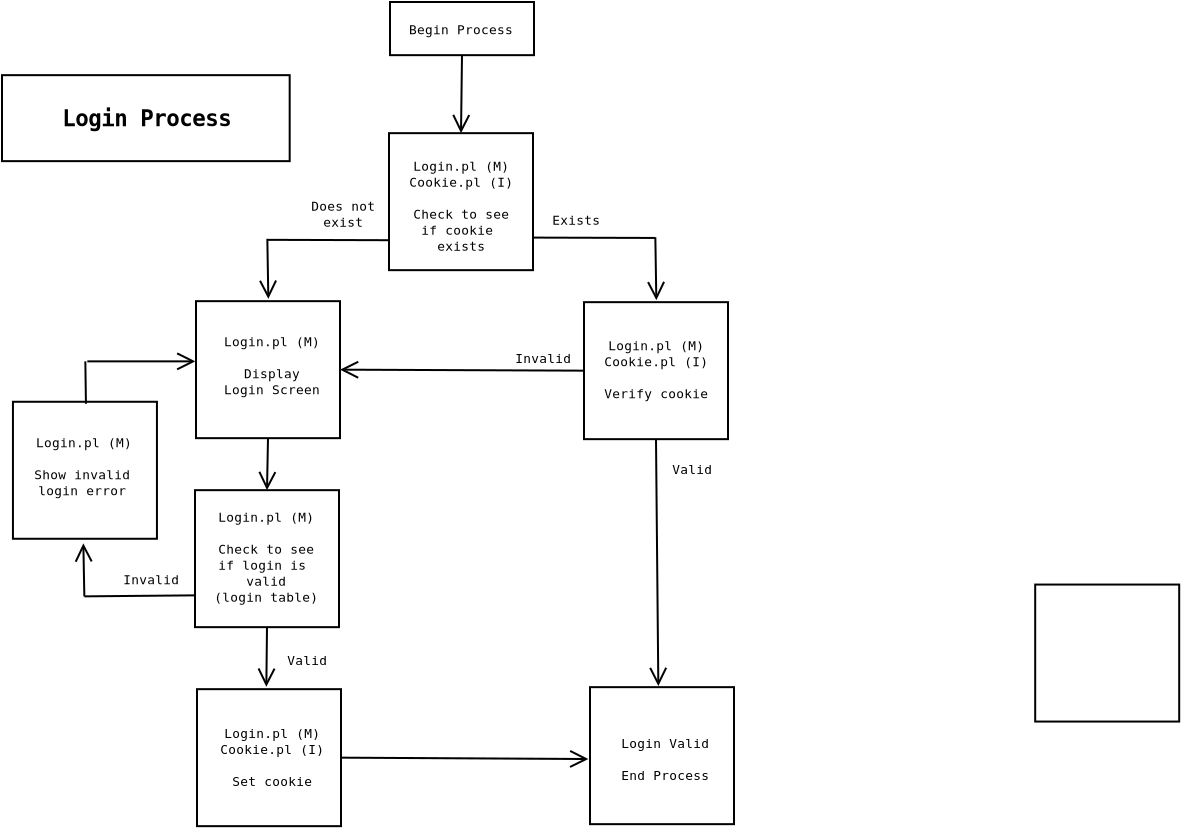 <?xml version="1.0"?>
<diagram xmlns:dia="http://www.lysator.liu.se/~alla/dia/">
  <diagramdata>
    <attribute name="background">
      <color val="#ffffff"/>
    </attribute>
    <attribute name="paper">
      <composite type="paper">
        <attribute name="name">
          <string>#A4#</string>
        </attribute>
        <attribute name="tmargin">
          <real val="2.82"/>
        </attribute>
        <attribute name="bmargin">
          <real val="2.82"/>
        </attribute>
        <attribute name="lmargin">
          <real val="2.82"/>
        </attribute>
        <attribute name="rmargin">
          <real val="2.82"/>
        </attribute>
        <attribute name="is_portrait">
          <boolean val="true"/>
        </attribute>
        <attribute name="scaling">
          <real val="1"/>
        </attribute>
        <attribute name="fitto">
          <boolean val="false"/>
        </attribute>
      </composite>
    </attribute>
    <attribute name="grid">
      <composite type="grid">
        <attribute name="width_x">
          <real val="1"/>
        </attribute>
        <attribute name="width_y">
          <real val="1"/>
        </attribute>
        <attribute name="visible_x">
          <int val="1"/>
        </attribute>
        <attribute name="visible_y">
          <int val="1"/>
        </attribute>
      </composite>
    </attribute>
    <attribute name="guides">
      <composite type="guides">
        <attribute name="hguides"/>
        <attribute name="vguides"/>
      </composite>
    </attribute>
  </diagramdata>
  <layer name="Background" visible="true">
    <object type="Standard - Box" version="0" id="O0">
      <attribute name="obj_pos">
        <point val="2.81,-35.18"/>
      </attribute>
      <attribute name="obj_bb">
        <rectangle val="2.76,-35.23;10.06,-28.28"/>
      </attribute>
      <attribute name="elem_corner">
        <point val="2.81,-35.18"/>
      </attribute>
      <attribute name="elem_width">
        <real val="7.2"/>
      </attribute>
      <attribute name="elem_height">
        <real val="6.85"/>
      </attribute>
      <attribute name="show_background">
        <boolean val="true"/>
      </attribute>
    </object>
    <group>
      <group>
        <group>
          <object type="Standard - Box" version="0" id="O1">
            <attribute name="obj_pos">
              <point val="-48.303,-44.32"/>
            </attribute>
            <attribute name="obj_bb">
              <rectangle val="-48.353,-44.37;-41.053,-37.42"/>
            </attribute>
            <attribute name="elem_corner">
              <point val="-48.303,-44.32"/>
            </attribute>
            <attribute name="elem_width">
              <real val="7.2"/>
            </attribute>
            <attribute name="elem_height">
              <real val="6.85"/>
            </attribute>
            <attribute name="show_background">
              <boolean val="true"/>
            </attribute>
          </object>
          <object type="Standard - Text" version="0" id="O2">
            <attribute name="obj_pos">
              <point val="-44.833,-42.04"/>
            </attribute>
            <attribute name="obj_bb">
              <rectangle val="-47.842,-42.634;-41.824,-39.434"/>
            </attribute>
            <attribute name="text">
              <composite type="text">
                <attribute name="string">
                  <string>#Login.pl (M)

Show invalid
login error#</string>
                </attribute>
                <attribute name="font">
                  <font name="Courier"/>
                </attribute>
                <attribute name="height">
                  <real val="0.8"/>
                </attribute>
                <attribute name="pos">
                  <point val="-44.833,-42.04"/>
                </attribute>
                <attribute name="color">
                  <color val="#000000"/>
                </attribute>
                <attribute name="alignment">
                  <enum val="1"/>
                </attribute>
              </composite>
            </attribute>
          </object>
        </group>
        <group>
          <group>
            <group>
              <object type="Standard - Line" version="0" id="O3">
                <attribute name="obj_pos">
                  <point val="-16.203,-52.511"/>
                </attribute>
                <attribute name="obj_bb">
                  <rectangle val="-22.353,-52.578;-16.153,-52.461"/>
                </attribute>
                <attribute name="conn_endpoints">
                  <point val="-16.203,-52.511"/>
                  <point val="-22.303,-52.528"/>
                </attribute>
                <attribute name="numcp">
                  <int val="1"/>
                </attribute>
              </object>
              <object type="Standard - Line" version="0" id="O4">
                <attribute name="obj_pos">
                  <point val="-16.183,-52.548"/>
                </attribute>
                <attribute name="obj_bb">
                  <rectangle val="-17.033,-53.398;-15.283,-48.548"/>
                </attribute>
                <attribute name="conn_endpoints">
                  <point val="-16.183,-52.548"/>
                  <point val="-16.133,-49.398"/>
                </attribute>
                <attribute name="numcp">
                  <int val="1"/>
                </attribute>
                <attribute name="end_arrow">
                  <enum val="1"/>
                </attribute>
                <attribute name="end_arrow_length">
                  <real val="0.8"/>
                </attribute>
                <attribute name="end_arrow_width">
                  <real val="0.8"/>
                </attribute>
              </object>
            </group>
            <group>
              <object type="Standard - Line" version="0" id="O5">
                <attribute name="obj_pos">
                  <point val="-29.483,-52.398"/>
                </attribute>
                <attribute name="obj_bb">
                  <rectangle val="-35.633,-52.465;-29.433,-52.348"/>
                </attribute>
                <attribute name="conn_endpoints">
                  <point val="-29.483,-52.398"/>
                  <point val="-35.583,-52.416"/>
                </attribute>
                <attribute name="numcp">
                  <int val="1"/>
                </attribute>
              </object>
              <object type="Standard - Line" version="0" id="O6">
                <attribute name="obj_pos">
                  <point val="-35.583,-52.465"/>
                </attribute>
                <attribute name="obj_bb">
                  <rectangle val="-36.433,-53.316;-34.683,-48.615"/>
                </attribute>
                <attribute name="conn_endpoints">
                  <point val="-35.583,-52.465"/>
                  <point val="-35.533,-49.465"/>
                </attribute>
                <attribute name="numcp">
                  <int val="1"/>
                </attribute>
                <attribute name="end_arrow">
                  <enum val="1"/>
                </attribute>
                <attribute name="end_arrow_length">
                  <real val="0.8"/>
                </attribute>
                <attribute name="end_arrow_width">
                  <real val="0.8"/>
                </attribute>
              </object>
            </group>
            <object type="Standard - Text" version="0" id="O7">
              <attribute name="obj_pos">
                <point val="-20.133,-53.17"/>
              </attribute>
              <attribute name="obj_bb">
                <rectangle val="-21.687,-53.764;-18.579,-52.964"/>
              </attribute>
              <attribute name="text">
                <composite type="text">
                  <attribute name="string">
                    <string>#Exists#</string>
                  </attribute>
                  <attribute name="font">
                    <font name="Courier"/>
                  </attribute>
                  <attribute name="height">
                    <real val="0.8"/>
                  </attribute>
                  <attribute name="pos">
                    <point val="-20.133,-53.17"/>
                  </attribute>
                  <attribute name="color">
                    <color val="#000000"/>
                  </attribute>
                  <attribute name="alignment">
                    <enum val="1"/>
                  </attribute>
                </composite>
              </attribute>
            </object>
            <object type="Standard - Text" version="0" id="O8">
              <attribute name="obj_pos">
                <point val="-31.783,-53.87"/>
              </attribute>
              <attribute name="obj_bb">
                <rectangle val="-33.822,-54.464;-29.744,-52.864"/>
              </attribute>
              <attribute name="text">
                <composite type="text">
                  <attribute name="string">
                    <string>#Does not
exist#</string>
                  </attribute>
                  <attribute name="font">
                    <font name="Courier"/>
                  </attribute>
                  <attribute name="height">
                    <real val="0.8"/>
                  </attribute>
                  <attribute name="pos">
                    <point val="-31.783,-53.87"/>
                  </attribute>
                  <attribute name="color">
                    <color val="#000000"/>
                  </attribute>
                  <attribute name="alignment">
                    <enum val="1"/>
                  </attribute>
                </composite>
              </attribute>
            </object>
            <group>
              <group>
                <object type="Standard - Line" version="0" id="O9">
                  <attribute name="obj_pos">
                    <point val="-25.85,-61.65"/>
                  </attribute>
                  <attribute name="obj_bb">
                    <rectangle val="-26.75,-62.5;-25,-56.9"/>
                  </attribute>
                  <attribute name="conn_endpoints">
                    <point val="-25.85,-61.65"/>
                    <point val="-25.9,-57.75"/>
                  </attribute>
                  <attribute name="numcp">
                    <int val="1"/>
                  </attribute>
                  <attribute name="end_arrow">
                    <enum val="1"/>
                  </attribute>
                  <attribute name="end_arrow_length">
                    <real val="0.8"/>
                  </attribute>
                  <attribute name="end_arrow_width">
                    <real val="0.8"/>
                  </attribute>
                </object>
                <group>
                  <object type="Standard - Box" version="0" id="O10">
                    <attribute name="obj_pos">
                      <point val="-29.45,-64.308"/>
                    </attribute>
                    <attribute name="obj_bb">
                      <rectangle val="-29.5,-64.358;-22.2,-61.6"/>
                    </attribute>
                    <attribute name="elem_corner">
                      <point val="-29.45,-64.308"/>
                    </attribute>
                    <attribute name="elem_width">
                      <real val="7.2"/>
                    </attribute>
                    <attribute name="elem_height">
                      <real val="2.658"/>
                    </attribute>
                    <attribute name="show_background">
                      <boolean val="true"/>
                    </attribute>
                  </object>
                  <object type="Standard - Text" version="0" id="O11">
                    <attribute name="obj_pos">
                      <point val="-25.9,-62.7"/>
                    </attribute>
                    <attribute name="obj_bb">
                      <rectangle val="-29.151,-63.295;-22.649,-62.495"/>
                    </attribute>
                    <attribute name="text">
                      <composite type="text">
                        <attribute name="string">
                          <string>#Begin Process#</string>
                        </attribute>
                        <attribute name="font">
                          <font name="Courier"/>
                        </attribute>
                        <attribute name="height">
                          <real val="0.8"/>
                        </attribute>
                        <attribute name="pos">
                          <point val="-25.9,-62.7"/>
                        </attribute>
                        <attribute name="color">
                          <color val="#000000"/>
                        </attribute>
                        <attribute name="alignment">
                          <enum val="1"/>
                        </attribute>
                      </composite>
                    </attribute>
                  </object>
                </group>
              </group>
              <group>
                <object type="Standard - Box" version="0" id="O12">
                  <attribute name="obj_pos">
                    <point val="-29.5,-57.75"/>
                  </attribute>
                  <attribute name="obj_bb">
                    <rectangle val="-29.55,-57.8;-22.25,-50.85"/>
                  </attribute>
                  <attribute name="elem_corner">
                    <point val="-29.5,-57.75"/>
                  </attribute>
                  <attribute name="elem_width">
                    <real val="7.2"/>
                  </attribute>
                  <attribute name="elem_height">
                    <real val="6.85"/>
                  </attribute>
                  <attribute name="show_background">
                    <boolean val="true"/>
                  </attribute>
                </object>
                <object type="Standard - Text" version="0" id="O13">
                  <attribute name="obj_pos">
                    <point val="-25.883,-55.865"/>
                  </attribute>
                  <attribute name="obj_bb">
                    <rectangle val="-29.134,-56.46;-22.632,-51.66"/>
                  </attribute>
                  <attribute name="text">
                    <composite type="text">
                      <attribute name="string">
                        <string>#Login.pl (M)
Cookie.pl (I)

Check to see
if cookie 
exists#</string>
                      </attribute>
                      <attribute name="font">
                        <font name="Courier"/>
                      </attribute>
                      <attribute name="height">
                        <real val="0.8"/>
                      </attribute>
                      <attribute name="pos">
                        <point val="-25.883,-55.865"/>
                      </attribute>
                      <attribute name="color">
                        <color val="#000000"/>
                      </attribute>
                      <attribute name="alignment">
                        <enum val="1"/>
                      </attribute>
                    </composite>
                  </attribute>
                </object>
              </group>
            </group>
          </group>
          <group>
            <group>
              <object type="Standard - Line" version="0" id="O14">
                <attribute name="obj_pos">
                  <point val="-35.55,-42.5"/>
                </attribute>
                <attribute name="obj_bb">
                  <rectangle val="-36.45,-43.35;-34.7,-39.05"/>
                </attribute>
                <attribute name="conn_endpoints">
                  <point val="-35.55,-42.5"/>
                  <point val="-35.6,-39.9"/>
                </attribute>
                <attribute name="numcp">
                  <int val="1"/>
                </attribute>
                <attribute name="end_arrow">
                  <enum val="1"/>
                </attribute>
                <attribute name="end_arrow_length">
                  <real val="0.8"/>
                </attribute>
                <attribute name="end_arrow_width">
                  <real val="0.8"/>
                </attribute>
              </object>
              <group>
                <object type="Standard - Line" version="0" id="O15">
                  <attribute name="obj_pos">
                    <point val="-44.653,-44.22"/>
                  </attribute>
                  <attribute name="obj_bb">
                    <rectangle val="-44.733,-46.39;-44.603,-44.17"/>
                  </attribute>
                  <attribute name="conn_endpoints">
                    <point val="-44.653,-44.22"/>
                    <point val="-44.683,-46.34"/>
                  </attribute>
                  <attribute name="numcp">
                    <int val="1"/>
                  </attribute>
                </object>
                <object type="Standard - Line" version="0" id="O16">
                  <attribute name="obj_pos">
                    <point val="-44.583,-46.34"/>
                  </attribute>
                  <attribute name="obj_bb">
                    <rectangle val="-45.433,-47.19;-38.333,-45.49"/>
                  </attribute>
                  <attribute name="conn_endpoints">
                    <point val="-44.583,-46.34"/>
                    <point val="-39.183,-46.34"/>
                  </attribute>
                  <attribute name="numcp">
                    <int val="1"/>
                  </attribute>
                  <attribute name="end_arrow">
                    <enum val="1"/>
                  </attribute>
                  <attribute name="end_arrow_length">
                    <real val="0.8"/>
                  </attribute>
                  <attribute name="end_arrow_width">
                    <real val="0.8"/>
                  </attribute>
                </object>
              </group>
              <group>
                <object type="Standard - Box" version="0" id="O17">
                  <attribute name="obj_pos">
                    <point val="-39.15,-49.35"/>
                  </attribute>
                  <attribute name="obj_bb">
                    <rectangle val="-39.2,-49.4;-31.9,-42.45"/>
                  </attribute>
                  <attribute name="elem_corner">
                    <point val="-39.15,-49.35"/>
                  </attribute>
                  <attribute name="elem_width">
                    <real val="7.2"/>
                  </attribute>
                  <attribute name="elem_height">
                    <real val="6.85"/>
                  </attribute>
                  <attribute name="show_background">
                    <boolean val="true"/>
                  </attribute>
                </object>
                <object type="Standard - Text" version="0" id="O18">
                  <attribute name="obj_pos">
                    <point val="-35.35,-47.1"/>
                  </attribute>
                  <attribute name="obj_bb">
                    <rectangle val="-38.359,-47.695;-32.341,-44.495"/>
                  </attribute>
                  <attribute name="text">
                    <composite type="text">
                      <attribute name="string">
                        <string>#Login.pl (M)

Display
Login Screen#</string>
                      </attribute>
                      <attribute name="font">
                        <font name="Courier"/>
                      </attribute>
                      <attribute name="height">
                        <real val="0.8"/>
                      </attribute>
                      <attribute name="pos">
                        <point val="-35.35,-47.1"/>
                      </attribute>
                      <attribute name="color">
                        <color val="#000000"/>
                      </attribute>
                      <attribute name="alignment">
                        <enum val="1"/>
                      </attribute>
                    </composite>
                  </attribute>
                </object>
              </group>
            </group>
            <group>
              <group>
                <object type="Standard - Line" version="0" id="O19">
                  <attribute name="obj_pos">
                    <point val="-35.6,-33.05"/>
                  </attribute>
                  <attribute name="obj_bb">
                    <rectangle val="-36.483,-33.9;-34.75,-29.218"/>
                  </attribute>
                  <attribute name="conn_endpoints">
                    <point val="-35.6,-33.05"/>
                    <point val="-35.633,-30.068"/>
                  </attribute>
                  <attribute name="numcp">
                    <int val="1"/>
                  </attribute>
                  <attribute name="end_arrow">
                    <enum val="1"/>
                  </attribute>
                  <attribute name="end_arrow_length">
                    <real val="0.8"/>
                  </attribute>
                  <attribute name="end_arrow_width">
                    <real val="0.8"/>
                  </attribute>
                </object>
                <object type="Standard - Text" version="0" id="O20">
                  <attribute name="obj_pos">
                    <point val="-33.583,-31.164"/>
                  </attribute>
                  <attribute name="obj_bb">
                    <rectangle val="-34.895,-31.759;-32.271,-30.959"/>
                  </attribute>
                  <attribute name="text">
                    <composite type="text">
                      <attribute name="string">
                        <string>#Valid#</string>
                      </attribute>
                      <attribute name="font">
                        <font name="Courier"/>
                      </attribute>
                      <attribute name="height">
                        <real val="0.8"/>
                      </attribute>
                      <attribute name="pos">
                        <point val="-33.583,-31.164"/>
                      </attribute>
                      <attribute name="color">
                        <color val="#000000"/>
                      </attribute>
                      <attribute name="alignment">
                        <enum val="1"/>
                      </attribute>
                    </composite>
                  </attribute>
                </object>
                <group>
                  <object type="Standard - Line" version="0" id="O21">
                    <attribute name="obj_pos">
                      <point val="-39.233,-34.64"/>
                    </attribute>
                    <attribute name="obj_bb">
                      <rectangle val="-44.783,-34.69;-39.183,-34.54"/>
                    </attribute>
                    <attribute name="conn_endpoints">
                      <point val="-39.233,-34.64"/>
                      <point val="-44.733,-34.59"/>
                    </attribute>
                    <attribute name="numcp">
                      <int val="1"/>
                    </attribute>
                  </object>
                  <object type="Standard - Line" version="0" id="O22">
                    <attribute name="obj_pos">
                      <point val="-44.733,-34.59"/>
                    </attribute>
                    <attribute name="obj_bb">
                      <rectangle val="-45.633,-38.09;-43.883,-33.74"/>
                    </attribute>
                    <attribute name="conn_endpoints">
                      <point val="-44.733,-34.59"/>
                      <point val="-44.783,-37.24"/>
                    </attribute>
                    <attribute name="numcp">
                      <int val="1"/>
                    </attribute>
                    <attribute name="end_arrow">
                      <enum val="1"/>
                    </attribute>
                    <attribute name="end_arrow_length">
                      <real val="0.8"/>
                    </attribute>
                    <attribute name="end_arrow_width">
                      <real val="0.8"/>
                    </attribute>
                  </object>
                </group>
                <object type="Standard - Text" version="0" id="O23">
                  <attribute name="obj_pos">
                    <point val="-41.383,-35.19"/>
                  </attribute>
                  <attribute name="obj_bb">
                    <rectangle val="-43.18,-35.784;-39.586,-34.984"/>
                  </attribute>
                  <attribute name="text">
                    <composite type="text">
                      <attribute name="string">
                        <string>#Invalid#</string>
                      </attribute>
                      <attribute name="font">
                        <font name="Courier"/>
                      </attribute>
                      <attribute name="height">
                        <real val="0.8"/>
                      </attribute>
                      <attribute name="pos">
                        <point val="-41.383,-35.19"/>
                      </attribute>
                      <attribute name="color">
                        <color val="#000000"/>
                      </attribute>
                      <attribute name="alignment">
                        <enum val="1"/>
                      </attribute>
                    </composite>
                  </attribute>
                </object>
                <group>
                  <object type="Standard - Box" version="0" id="O24">
                    <attribute name="obj_pos">
                      <point val="-39.2,-39.9"/>
                    </attribute>
                    <attribute name="obj_bb">
                      <rectangle val="-39.25,-39.95;-31.95,-33"/>
                    </attribute>
                    <attribute name="elem_corner">
                      <point val="-39.2,-39.9"/>
                    </attribute>
                    <attribute name="elem_width">
                      <real val="7.2"/>
                    </attribute>
                    <attribute name="elem_height">
                      <real val="6.85"/>
                    </attribute>
                    <attribute name="show_background">
                      <boolean val="true"/>
                    </attribute>
                  </object>
                  <object type="Standard - Text" version="0" id="O25">
                    <attribute name="obj_pos">
                      <point val="-35.633,-38.316"/>
                    </attribute>
                    <attribute name="obj_bb">
                      <rectangle val="-38.884,-38.91;-32.382,-34.11"/>
                    </attribute>
                    <attribute name="text">
                      <composite type="text">
                        <attribute name="string">
                          <string>#Login.pl (M)

Check to see
if login is 
valid
(login table)#</string>
                        </attribute>
                        <attribute name="font">
                          <font name="Courier"/>
                        </attribute>
                        <attribute name="height">
                          <real val="0.8"/>
                        </attribute>
                        <attribute name="pos">
                          <point val="-35.633,-38.316"/>
                        </attribute>
                        <attribute name="color">
                          <color val="#000000"/>
                        </attribute>
                        <attribute name="alignment">
                          <enum val="1"/>
                        </attribute>
                      </composite>
                    </attribute>
                  </object>
                </group>
              </group>
              <group>
                <group>
                  <object type="Standard - Line" version="0" id="O26">
                    <attribute name="obj_pos">
                      <point val="-19.75,-45.875"/>
                    </attribute>
                    <attribute name="obj_bb">
                      <rectangle val="-32.8,-46.775;-18.9,-45.025"/>
                    </attribute>
                    <attribute name="conn_endpoints">
                      <point val="-19.75,-45.875"/>
                      <point val="-31.95,-45.925"/>
                    </attribute>
                    <attribute name="numcp">
                      <int val="1"/>
                    </attribute>
                    <attribute name="end_arrow">
                      <enum val="1"/>
                    </attribute>
                    <attribute name="end_arrow_length">
                      <real val="0.8"/>
                    </attribute>
                    <attribute name="end_arrow_width">
                      <real val="0.8"/>
                    </attribute>
                  </object>
                  <object type="Standard - Line" version="0" id="O27">
                    <attribute name="obj_pos">
                      <point val="-16.15,-42.45"/>
                    </attribute>
                    <attribute name="obj_bb">
                      <rectangle val="-17,-43.3;-15.183,-29.256"/>
                    </attribute>
                    <attribute name="conn_endpoints">
                      <point val="-16.15,-42.45"/>
                      <point val="-16.033,-30.106"/>
                    </attribute>
                    <attribute name="numcp">
                      <int val="1"/>
                    </attribute>
                    <attribute name="end_arrow">
                      <enum val="1"/>
                    </attribute>
                    <attribute name="end_arrow_length">
                      <real val="0.8"/>
                    </attribute>
                    <attribute name="end_arrow_width">
                      <real val="0.8"/>
                    </attribute>
                  </object>
                  <object type="Standard - Text" version="0" id="O28">
                    <attribute name="obj_pos">
                      <point val="-14.333,-40.714"/>
                    </attribute>
                    <attribute name="obj_bb">
                      <rectangle val="-15.645,-41.309;-13.021,-40.509"/>
                    </attribute>
                    <attribute name="text">
                      <composite type="text">
                        <attribute name="string">
                          <string>#Valid#</string>
                        </attribute>
                        <attribute name="font">
                          <font name="Courier"/>
                        </attribute>
                        <attribute name="height">
                          <real val="0.8"/>
                        </attribute>
                        <attribute name="pos">
                          <point val="-14.333,-40.714"/>
                        </attribute>
                        <attribute name="color">
                          <color val="#000000"/>
                        </attribute>
                        <attribute name="alignment">
                          <enum val="1"/>
                        </attribute>
                      </composite>
                    </attribute>
                  </object>
                  <object type="Standard - Text" version="0" id="O29">
                    <attribute name="obj_pos">
                      <point val="-21.783,-46.264"/>
                    </attribute>
                    <attribute name="obj_bb">
                      <rectangle val="-23.58,-46.859;-19.986,-46.059"/>
                    </attribute>
                    <attribute name="text">
                      <composite type="text">
                        <attribute name="string">
                          <string>#Invalid#</string>
                        </attribute>
                        <attribute name="font">
                          <font name="Courier"/>
                        </attribute>
                        <attribute name="height">
                          <real val="0.8"/>
                        </attribute>
                        <attribute name="pos">
                          <point val="-21.783,-46.264"/>
                        </attribute>
                        <attribute name="color">
                          <color val="#000000"/>
                        </attribute>
                        <attribute name="alignment">
                          <enum val="1"/>
                        </attribute>
                      </composite>
                    </attribute>
                  </object>
                  <group>
                    <object type="Standard - Box" version="0" id="O30">
                      <attribute name="obj_pos">
                        <point val="-19.75,-49.3"/>
                      </attribute>
                      <attribute name="obj_bb">
                        <rectangle val="-19.8,-49.35;-12.5,-42.4"/>
                      </attribute>
                      <attribute name="elem_corner">
                        <point val="-19.75,-49.3"/>
                      </attribute>
                      <attribute name="elem_width">
                        <real val="7.2"/>
                      </attribute>
                      <attribute name="elem_height">
                        <real val="6.85"/>
                      </attribute>
                      <attribute name="show_background">
                        <boolean val="true"/>
                      </attribute>
                    </object>
                    <object type="Standard - Text" version="0" id="O31">
                      <attribute name="obj_pos">
                        <point val="-16.133,-46.898"/>
                      </attribute>
                      <attribute name="obj_bb">
                        <rectangle val="-19.384,-47.493;-12.882,-44.293"/>
                      </attribute>
                      <attribute name="text">
                        <composite type="text">
                          <attribute name="string">
                            <string>#Login.pl (M)
Cookie.pl (I)

Verify cookie#</string>
                          </attribute>
                          <attribute name="font">
                            <font name="Courier"/>
                          </attribute>
                          <attribute name="height">
                            <real val="0.8"/>
                          </attribute>
                          <attribute name="pos">
                            <point val="-16.133,-46.898"/>
                          </attribute>
                          <attribute name="color">
                            <color val="#000000"/>
                          </attribute>
                          <attribute name="alignment">
                            <enum val="1"/>
                          </attribute>
                        </composite>
                      </attribute>
                    </object>
                  </group>
                </group>
                <group>
                  <object type="Standard - Line" version="0" id="O32">
                    <attribute name="obj_pos">
                      <point val="-31.9,-26.525"/>
                    </attribute>
                    <attribute name="obj_bb">
                      <rectangle val="-32.75,-27.375;-18.683,-25.606"/>
                    </attribute>
                    <attribute name="conn_endpoints">
                      <point val="-31.9,-26.525"/>
                      <point val="-19.533,-26.456"/>
                    </attribute>
                    <attribute name="numcp">
                      <int val="1"/>
                    </attribute>
                    <attribute name="end_arrow">
                      <enum val="1"/>
                    </attribute>
                    <attribute name="end_arrow_length">
                      <real val="0.8"/>
                    </attribute>
                    <attribute name="end_arrow_width">
                      <real val="0.8"/>
                    </attribute>
                  </object>
                  <group>
                    <object type="Standard - Box" version="0" id="O33">
                      <attribute name="obj_pos">
                        <point val="-39.1,-29.95"/>
                      </attribute>
                      <attribute name="obj_bb">
                        <rectangle val="-39.15,-30;-31.85,-23.05"/>
                      </attribute>
                      <attribute name="elem_corner">
                        <point val="-39.1,-29.95"/>
                      </attribute>
                      <attribute name="elem_width">
                        <real val="7.2"/>
                      </attribute>
                      <attribute name="elem_height">
                        <real val="6.85"/>
                      </attribute>
                      <attribute name="show_background">
                        <boolean val="true"/>
                      </attribute>
                    </object>
                    <object type="Standard - Text" version="0" id="O34">
                      <attribute name="obj_pos">
                        <point val="-35.333,-27.514"/>
                      </attribute>
                      <attribute name="obj_bb">
                        <rectangle val="-38.584,-28.108;-32.082,-24.909"/>
                      </attribute>
                      <attribute name="text">
                        <composite type="text">
                          <attribute name="string">
                            <string>#Login.pl (M)
Cookie.pl (I)

Set cookie#</string>
                          </attribute>
                          <attribute name="font">
                            <font name="Courier"/>
                          </attribute>
                          <attribute name="height">
                            <real val="0.8"/>
                          </attribute>
                          <attribute name="pos">
                            <point val="-35.333,-27.514"/>
                          </attribute>
                          <attribute name="color">
                            <color val="#000000"/>
                          </attribute>
                          <attribute name="alignment">
                            <enum val="1"/>
                          </attribute>
                        </composite>
                      </attribute>
                    </object>
                  </group>
                  <group>
                    <object type="Standard - Box" version="0" id="O35">
                      <attribute name="obj_pos">
                        <point val="-19.45,-30.05"/>
                      </attribute>
                      <attribute name="obj_bb">
                        <rectangle val="-19.5,-30.1;-12.2,-23.15"/>
                      </attribute>
                      <attribute name="elem_corner">
                        <point val="-19.45,-30.05"/>
                      </attribute>
                      <attribute name="elem_width">
                        <real val="7.2"/>
                      </attribute>
                      <attribute name="elem_height">
                        <real val="6.85"/>
                      </attribute>
                      <attribute name="show_background">
                        <boolean val="true"/>
                      </attribute>
                    </object>
                    <object type="Standard - Text" version="0" id="O36">
                      <attribute name="obj_pos">
                        <point val="-15.683,-27.006"/>
                      </attribute>
                      <attribute name="obj_bb">
                        <rectangle val="-18.449,-27.601;-12.917,-25.201"/>
                      </attribute>
                      <attribute name="text">
                        <composite type="text">
                          <attribute name="string">
                            <string>#Login Valid

End Process#</string>
                          </attribute>
                          <attribute name="font">
                            <font name="Courier"/>
                          </attribute>
                          <attribute name="height">
                            <real val="0.8"/>
                          </attribute>
                          <attribute name="pos">
                            <point val="-15.683,-27.006"/>
                          </attribute>
                          <attribute name="color">
                            <color val="#000000"/>
                          </attribute>
                          <attribute name="alignment">
                            <enum val="1"/>
                          </attribute>
                        </composite>
                      </attribute>
                    </object>
                  </group>
                </group>
              </group>
            </group>
          </group>
        </group>
      </group>
      <group>
        <object type="Standard - Box" version="0" id="O37">
          <attribute name="obj_pos">
            <point val="-48.85,-60.65"/>
          </attribute>
          <attribute name="obj_bb">
            <rectangle val="-48.9,-60.7;-34.416,-56.301"/>
          </attribute>
          <attribute name="elem_corner">
            <point val="-48.85,-60.65"/>
          </attribute>
          <attribute name="elem_width">
            <real val="14.384"/>
          </attribute>
          <attribute name="elem_height">
            <real val="4.299"/>
          </attribute>
          <attribute name="show_background">
            <boolean val="true"/>
          </attribute>
        </object>
        <object type="Standard - Text" version="0" id="O38">
          <attribute name="obj_pos">
            <point val="-41.616,-58.102"/>
          </attribute>
          <attribute name="obj_bb">
            <rectangle val="-47.231,-59.145;-36.002,-57.745"/>
          </attribute>
          <attribute name="text">
            <composite type="text">
              <attribute name="string">
                <string>#Login Process#</string>
              </attribute>
              <attribute name="font">
                <font name="Courier-Bold"/>
              </attribute>
              <attribute name="height">
                <real val="1.4"/>
              </attribute>
              <attribute name="pos">
                <point val="-41.616,-58.102"/>
              </attribute>
              <attribute name="color">
                <color val="#000000"/>
              </attribute>
              <attribute name="alignment">
                <enum val="1"/>
              </attribute>
            </composite>
          </attribute>
        </object>
      </group>
    </group>
  </layer>
</diagram>
